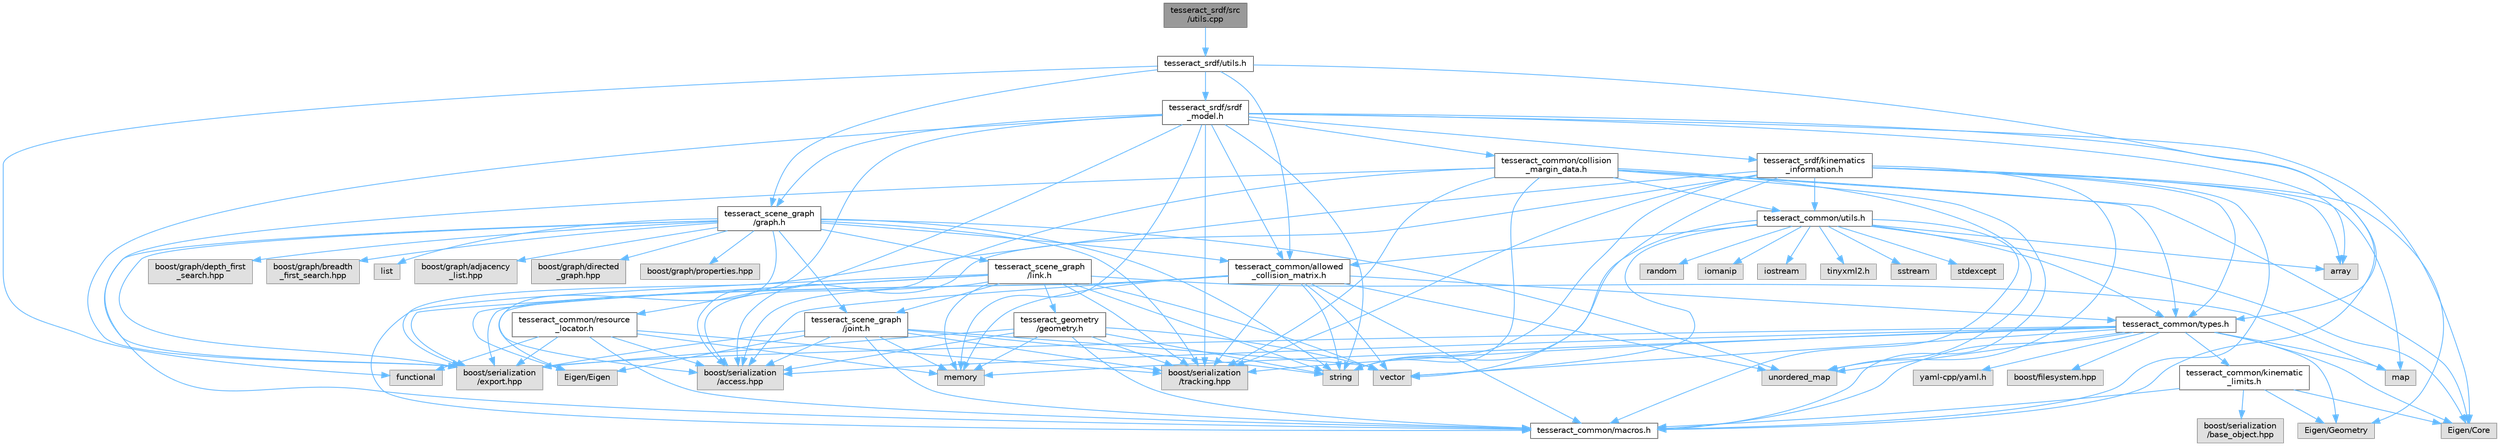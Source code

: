 digraph "tesseract_srdf/src/utils.cpp"
{
 // LATEX_PDF_SIZE
  bgcolor="transparent";
  edge [fontname=Helvetica,fontsize=10,labelfontname=Helvetica,labelfontsize=10];
  node [fontname=Helvetica,fontsize=10,shape=box,height=0.2,width=0.4];
  Node1 [label="tesseract_srdf/src\l/utils.cpp",height=0.2,width=0.4,color="gray40", fillcolor="grey60", style="filled", fontcolor="black",tooltip="Tesseract SRDF utility functions."];
  Node1 -> Node2 [color="steelblue1",style="solid"];
  Node2 [label="tesseract_srdf/utils.h",height=0.2,width=0.4,color="grey40", fillcolor="white", style="filled",URL="$dd/d02/tesseract__srdf_2include_2tesseract__srdf_2utils_8h.html",tooltip="Tesseract SRDF utility functions."];
  Node2 -> Node3 [color="steelblue1",style="solid"];
  Node3 [label="functional",height=0.2,width=0.4,color="grey60", fillcolor="#E0E0E0", style="filled",tooltip=" "];
  Node2 -> Node4 [color="steelblue1",style="solid"];
  Node4 [label="tesseract_common/allowed\l_collision_matrix.h",height=0.2,width=0.4,color="grey40", fillcolor="white", style="filled",URL="$d2/d01/allowed__collision__matrix_8h.html",tooltip=" "];
  Node4 -> Node5 [color="steelblue1",style="solid"];
  Node5 [label="tesseract_common/macros.h",height=0.2,width=0.4,color="grey40", fillcolor="white", style="filled",URL="$de/d3c/macros_8h.html",tooltip="Common Tesseract Macros."];
  Node4 -> Node6 [color="steelblue1",style="solid"];
  Node6 [label="boost/serialization\l/access.hpp",height=0.2,width=0.4,color="grey60", fillcolor="#E0E0E0", style="filled",tooltip=" "];
  Node4 -> Node7 [color="steelblue1",style="solid"];
  Node7 [label="string",height=0.2,width=0.4,color="grey60", fillcolor="#E0E0E0", style="filled",tooltip=" "];
  Node4 -> Node8 [color="steelblue1",style="solid"];
  Node8 [label="vector",height=0.2,width=0.4,color="grey60", fillcolor="#E0E0E0", style="filled",tooltip=" "];
  Node4 -> Node9 [color="steelblue1",style="solid"];
  Node9 [label="memory",height=0.2,width=0.4,color="grey60", fillcolor="#E0E0E0", style="filled",tooltip=" "];
  Node4 -> Node10 [color="steelblue1",style="solid"];
  Node10 [label="Eigen/Eigen",height=0.2,width=0.4,color="grey60", fillcolor="#E0E0E0", style="filled",tooltip=" "];
  Node4 -> Node11 [color="steelblue1",style="solid"];
  Node11 [label="unordered_map",height=0.2,width=0.4,color="grey60", fillcolor="#E0E0E0", style="filled",tooltip=" "];
  Node4 -> Node12 [color="steelblue1",style="solid"];
  Node12 [label="tesseract_common/types.h",height=0.2,width=0.4,color="grey40", fillcolor="white", style="filled",URL="$dd/ddb/tesseract__common_2include_2tesseract__common_2types_8h.html",tooltip="Common Tesseract Types."];
  Node12 -> Node5 [color="steelblue1",style="solid"];
  Node12 -> Node6 [color="steelblue1",style="solid"];
  Node12 -> Node13 [color="steelblue1",style="solid"];
  Node13 [label="Eigen/Core",height=0.2,width=0.4,color="grey60", fillcolor="#E0E0E0", style="filled",tooltip=" "];
  Node12 -> Node14 [color="steelblue1",style="solid"];
  Node14 [label="Eigen/Geometry",height=0.2,width=0.4,color="grey60", fillcolor="#E0E0E0", style="filled",tooltip=" "];
  Node12 -> Node8 [color="steelblue1",style="solid"];
  Node12 -> Node9 [color="steelblue1",style="solid"];
  Node12 -> Node15 [color="steelblue1",style="solid"];
  Node15 [label="map",height=0.2,width=0.4,color="grey60", fillcolor="#E0E0E0", style="filled",tooltip=" "];
  Node12 -> Node11 [color="steelblue1",style="solid"];
  Node12 -> Node16 [color="steelblue1",style="solid"];
  Node16 [label="boost/filesystem.hpp",height=0.2,width=0.4,color="grey60", fillcolor="#E0E0E0", style="filled",tooltip=" "];
  Node12 -> Node17 [color="steelblue1",style="solid"];
  Node17 [label="yaml-cpp/yaml.h",height=0.2,width=0.4,color="grey60", fillcolor="#E0E0E0", style="filled",tooltip=" "];
  Node12 -> Node18 [color="steelblue1",style="solid"];
  Node18 [label="tesseract_common/kinematic\l_limits.h",height=0.2,width=0.4,color="grey40", fillcolor="white", style="filled",URL="$d9/dc2/kinematic__limits_8h.html",tooltip="Common Tesseract Kinematic Limits and Related Utility Functions."];
  Node18 -> Node5 [color="steelblue1",style="solid"];
  Node18 -> Node13 [color="steelblue1",style="solid"];
  Node18 -> Node14 [color="steelblue1",style="solid"];
  Node18 -> Node19 [color="steelblue1",style="solid"];
  Node19 [label="boost/serialization\l/base_object.hpp",height=0.2,width=0.4,color="grey60", fillcolor="#E0E0E0", style="filled",tooltip=" "];
  Node12 -> Node20 [color="steelblue1",style="solid"];
  Node20 [label="boost/serialization\l/export.hpp",height=0.2,width=0.4,color="grey60", fillcolor="#E0E0E0", style="filled",tooltip=" "];
  Node12 -> Node21 [color="steelblue1",style="solid"];
  Node21 [label="boost/serialization\l/tracking.hpp",height=0.2,width=0.4,color="grey60", fillcolor="#E0E0E0", style="filled",tooltip=" "];
  Node4 -> Node20 [color="steelblue1",style="solid"];
  Node4 -> Node21 [color="steelblue1",style="solid"];
  Node2 -> Node12 [color="steelblue1",style="solid"];
  Node2 -> Node22 [color="steelblue1",style="solid"];
  Node22 [label="tesseract_scene_graph\l/graph.h",height=0.2,width=0.4,color="grey40", fillcolor="white", style="filled",URL="$d6/df3/graph_8h.html",tooltip="A basic scene graph using boost."];
  Node22 -> Node5 [color="steelblue1",style="solid"];
  Node22 -> Node23 [color="steelblue1",style="solid"];
  Node23 [label="boost/graph/adjacency\l_list.hpp",height=0.2,width=0.4,color="grey60", fillcolor="#E0E0E0", style="filled",tooltip=" "];
  Node22 -> Node24 [color="steelblue1",style="solid"];
  Node24 [label="boost/graph/directed\l_graph.hpp",height=0.2,width=0.4,color="grey60", fillcolor="#E0E0E0", style="filled",tooltip=" "];
  Node22 -> Node25 [color="steelblue1",style="solid"];
  Node25 [label="boost/graph/properties.hpp",height=0.2,width=0.4,color="grey60", fillcolor="#E0E0E0", style="filled",tooltip=" "];
  Node22 -> Node26 [color="steelblue1",style="solid"];
  Node26 [label="boost/graph/depth_first\l_search.hpp",height=0.2,width=0.4,color="grey60", fillcolor="#E0E0E0", style="filled",tooltip=" "];
  Node22 -> Node27 [color="steelblue1",style="solid"];
  Node27 [label="boost/graph/breadth\l_first_search.hpp",height=0.2,width=0.4,color="grey60", fillcolor="#E0E0E0", style="filled",tooltip=" "];
  Node22 -> Node6 [color="steelblue1",style="solid"];
  Node22 -> Node7 [color="steelblue1",style="solid"];
  Node22 -> Node28 [color="steelblue1",style="solid"];
  Node28 [label="list",height=0.2,width=0.4,color="grey60", fillcolor="#E0E0E0", style="filled",tooltip=" "];
  Node22 -> Node11 [color="steelblue1",style="solid"];
  Node22 -> Node29 [color="steelblue1",style="solid"];
  Node29 [label="tesseract_scene_graph\l/link.h",height=0.2,width=0.4,color="grey40", fillcolor="white", style="filled",URL="$d2/d5c/tesseract__scene__graph_2include_2tesseract__scene__graph_2link_8h.html",tooltip=" "];
  Node29 -> Node5 [color="steelblue1",style="solid"];
  Node29 -> Node6 [color="steelblue1",style="solid"];
  Node29 -> Node7 [color="steelblue1",style="solid"];
  Node29 -> Node8 [color="steelblue1",style="solid"];
  Node29 -> Node15 [color="steelblue1",style="solid"];
  Node29 -> Node9 [color="steelblue1",style="solid"];
  Node29 -> Node10 [color="steelblue1",style="solid"];
  Node29 -> Node30 [color="steelblue1",style="solid"];
  Node30 [label="tesseract_scene_graph\l/joint.h",height=0.2,width=0.4,color="grey40", fillcolor="white", style="filled",URL="$d4/d6d/tesseract__scene__graph_2include_2tesseract__scene__graph_2joint_8h.html",tooltip=" "];
  Node30 -> Node5 [color="steelblue1",style="solid"];
  Node30 -> Node6 [color="steelblue1",style="solid"];
  Node30 -> Node7 [color="steelblue1",style="solid"];
  Node30 -> Node8 [color="steelblue1",style="solid"];
  Node30 -> Node9 [color="steelblue1",style="solid"];
  Node30 -> Node10 [color="steelblue1",style="solid"];
  Node30 -> Node20 [color="steelblue1",style="solid"];
  Node30 -> Node21 [color="steelblue1",style="solid"];
  Node29 -> Node31 [color="steelblue1",style="solid"];
  Node31 [label="tesseract_geometry\l/geometry.h",height=0.2,width=0.4,color="grey40", fillcolor="white", style="filled",URL="$d0/da6/tesseract__geometry_2include_2tesseract__geometry_2geometry_8h.html",tooltip="Tesseract Geometries."];
  Node31 -> Node5 [color="steelblue1",style="solid"];
  Node31 -> Node6 [color="steelblue1",style="solid"];
  Node31 -> Node20 [color="steelblue1",style="solid"];
  Node31 -> Node9 [color="steelblue1",style="solid"];
  Node31 -> Node7 [color="steelblue1",style="solid"];
  Node31 -> Node8 [color="steelblue1",style="solid"];
  Node31 -> Node21 [color="steelblue1",style="solid"];
  Node29 -> Node20 [color="steelblue1",style="solid"];
  Node29 -> Node21 [color="steelblue1",style="solid"];
  Node22 -> Node30 [color="steelblue1",style="solid"];
  Node22 -> Node4 [color="steelblue1",style="solid"];
  Node22 -> Node20 [color="steelblue1",style="solid"];
  Node22 -> Node21 [color="steelblue1",style="solid"];
  Node2 -> Node32 [color="steelblue1",style="solid"];
  Node32 [label="tesseract_srdf/srdf\l_model.h",height=0.2,width=0.4,color="grey40", fillcolor="white", style="filled",URL="$d0/d42/srdf__model_8h.html",tooltip="Parse srdf xml."];
  Node32 -> Node5 [color="steelblue1",style="solid"];
  Node32 -> Node6 [color="steelblue1",style="solid"];
  Node32 -> Node7 [color="steelblue1",style="solid"];
  Node32 -> Node9 [color="steelblue1",style="solid"];
  Node32 -> Node33 [color="steelblue1",style="solid"];
  Node33 [label="array",height=0.2,width=0.4,color="grey60", fillcolor="#E0E0E0", style="filled",tooltip=" "];
  Node32 -> Node13 [color="steelblue1",style="solid"];
  Node32 -> Node34 [color="steelblue1",style="solid"];
  Node34 [label="tesseract_srdf/kinematics\l_information.h",height=0.2,width=0.4,color="grey40", fillcolor="white", style="filled",URL="$d3/d7a/kinematics__information_8h.html",tooltip="This hold the kinematics information."];
  Node34 -> Node5 [color="steelblue1",style="solid"];
  Node34 -> Node6 [color="steelblue1",style="solid"];
  Node34 -> Node11 [color="steelblue1",style="solid"];
  Node34 -> Node7 [color="steelblue1",style="solid"];
  Node34 -> Node8 [color="steelblue1",style="solid"];
  Node34 -> Node33 [color="steelblue1",style="solid"];
  Node34 -> Node15 [color="steelblue1",style="solid"];
  Node34 -> Node14 [color="steelblue1",style="solid"];
  Node34 -> Node12 [color="steelblue1",style="solid"];
  Node34 -> Node35 [color="steelblue1",style="solid"];
  Node35 [label="tesseract_common/utils.h",height=0.2,width=0.4,color="grey40", fillcolor="white", style="filled",URL="$dc/d79/tesseract__common_2include_2tesseract__common_2utils_8h.html",tooltip="Common Tesseract Utility Functions."];
  Node35 -> Node5 [color="steelblue1",style="solid"];
  Node35 -> Node33 [color="steelblue1",style="solid"];
  Node35 -> Node8 [color="steelblue1",style="solid"];
  Node35 -> Node7 [color="steelblue1",style="solid"];
  Node35 -> Node36 [color="steelblue1",style="solid"];
  Node36 [label="sstream",height=0.2,width=0.4,color="grey60", fillcolor="#E0E0E0", style="filled",tooltip=" "];
  Node35 -> Node37 [color="steelblue1",style="solid"];
  Node37 [label="stdexcept",height=0.2,width=0.4,color="grey60", fillcolor="#E0E0E0", style="filled",tooltip=" "];
  Node35 -> Node38 [color="steelblue1",style="solid"];
  Node38 [label="random",height=0.2,width=0.4,color="grey60", fillcolor="#E0E0E0", style="filled",tooltip=" "];
  Node35 -> Node39 [color="steelblue1",style="solid"];
  Node39 [label="iomanip",height=0.2,width=0.4,color="grey60", fillcolor="#E0E0E0", style="filled",tooltip=" "];
  Node35 -> Node13 [color="steelblue1",style="solid"];
  Node35 -> Node40 [color="steelblue1",style="solid"];
  Node40 [label="iostream",height=0.2,width=0.4,color="grey60", fillcolor="#E0E0E0", style="filled",tooltip=" "];
  Node35 -> Node41 [color="steelblue1",style="solid"];
  Node41 [label="tinyxml2.h",height=0.2,width=0.4,color="grey60", fillcolor="#E0E0E0", style="filled",tooltip=" "];
  Node35 -> Node4 [color="steelblue1",style="solid"];
  Node35 -> Node12 [color="steelblue1",style="solid"];
  Node34 -> Node20 [color="steelblue1",style="solid"];
  Node34 -> Node21 [color="steelblue1",style="solid"];
  Node32 -> Node22 [color="steelblue1",style="solid"];
  Node32 -> Node4 [color="steelblue1",style="solid"];
  Node32 -> Node42 [color="steelblue1",style="solid"];
  Node42 [label="tesseract_common/resource\l_locator.h",height=0.2,width=0.4,color="grey40", fillcolor="white", style="filled",URL="$d3/d95/resource__locator_8h.html",tooltip="Locate and retrieve resource data."];
  Node42 -> Node5 [color="steelblue1",style="solid"];
  Node42 -> Node6 [color="steelblue1",style="solid"];
  Node42 -> Node3 [color="steelblue1",style="solid"];
  Node42 -> Node9 [color="steelblue1",style="solid"];
  Node42 -> Node20 [color="steelblue1",style="solid"];
  Node42 -> Node21 [color="steelblue1",style="solid"];
  Node32 -> Node43 [color="steelblue1",style="solid"];
  Node43 [label="tesseract_common/collision\l_margin_data.h",height=0.2,width=0.4,color="grey40", fillcolor="white", style="filled",URL="$d4/da8/collision__margin__data_8h.html",tooltip="This is used to store collision margin information."];
  Node43 -> Node5 [color="steelblue1",style="solid"];
  Node43 -> Node6 [color="steelblue1",style="solid"];
  Node43 -> Node13 [color="steelblue1",style="solid"];
  Node43 -> Node7 [color="steelblue1",style="solid"];
  Node43 -> Node11 [color="steelblue1",style="solid"];
  Node43 -> Node12 [color="steelblue1",style="solid"];
  Node43 -> Node35 [color="steelblue1",style="solid"];
  Node43 -> Node20 [color="steelblue1",style="solid"];
  Node43 -> Node21 [color="steelblue1",style="solid"];
  Node32 -> Node20 [color="steelblue1",style="solid"];
  Node32 -> Node21 [color="steelblue1",style="solid"];
}
